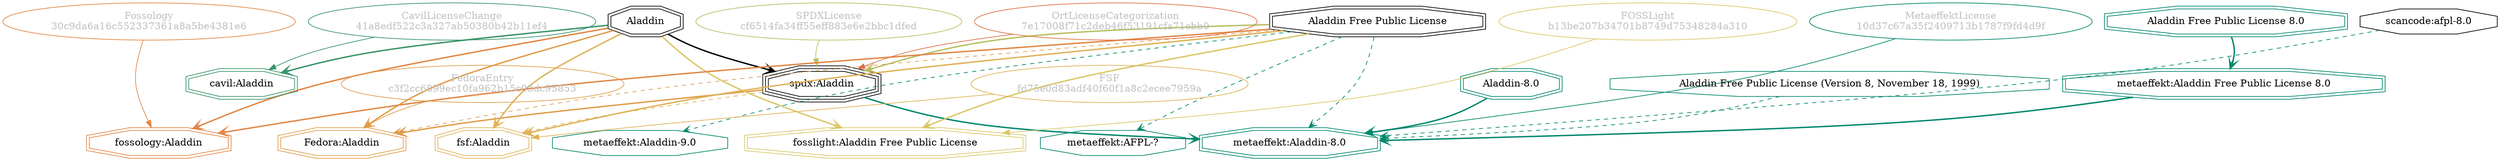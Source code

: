 strict digraph {
    node [shape=box];
    graph [splines=curved];
    269 [label="SPDXLicense\ncf6514fa34ff55eff883e6e2bbc1dfed"
        ,fontcolor=gray
        ,color="#b8bf62"
        ,fillcolor="beige;1"
        ,shape=ellipse];
    270 [label="spdx:Aladdin"
        ,shape=tripleoctagon];
    271 [label=Aladdin
        ,shape=doubleoctagon];
    272 [label="Aladdin Free Public License"
        ,shape=doubleoctagon];
    5875 [label="FedoraEntry\nc3f2cc6899ec10fa962b15c03dc95853"
         ,fontcolor=gray
         ,color="#e09d4b"
         ,fillcolor="beige;1"
         ,shape=ellipse];
    5876 [label="Fedora:Aladdin"
         ,color="#e09d4b"
         ,shape=doubleoctagon];
    10041 [label="FSF\nfd75e0d83adf40f60f1a8c2ecee7959a"
          ,fontcolor=gray
          ,color="#deb256"
          ,fillcolor="beige;1"
          ,shape=ellipse];
    10042 [label="fsf:Aladdin"
          ,color="#deb256"
          ,shape=doubleoctagon];
    11409 [label="scancode:afpl-8.0"
          ,shape=octagon];
    25972 [label="Fossology\n30c9da6a16c552337361a8a5be4381e6"
          ,fontcolor=gray
          ,color="#e18745"
          ,fillcolor="beige;1"
          ,shape=ellipse];
    25973 [label="fossology:Aladdin"
          ,color="#e18745"
          ,shape=doubleoctagon];
    28498 [label="OrtLicenseCategorization\n7e17008f71c2deb46f53191cfa71cbb0"
          ,fontcolor=gray
          ,color="#e06f45"
          ,fillcolor="beige;1"
          ,shape=ellipse];
    36339 [label="CavilLicenseChange\n41a8edf522c3a327ab50380b42b11ef4"
          ,fontcolor=gray
          ,color="#379469"
          ,fillcolor="beige;1"
          ,shape=ellipse];
    36340 [label="cavil:Aladdin"
          ,color="#379469"
          ,shape=doubleoctagon];
    38829 [label="metaeffekt:Aladdin-9.0"
          ,color="#00876c"
          ,shape=octagon];
    38838 [label="MetaeffektLicense\n10d37c67a35f2409713b1787f9fd4d9f"
          ,fontcolor=gray
          ,color="#00876c"
          ,fillcolor="beige;1"
          ,shape=ellipse];
    38839 [label="metaeffekt:Aladdin-8.0"
          ,color="#00876c"
          ,shape=doubleoctagon];
    38840 [label="Aladdin-8.0"
          ,color="#00876c"
          ,shape=doubleoctagon];
    38841 [label="metaeffekt:Aladdin Free Public License 8.0"
          ,color="#00876c"
          ,shape=doubleoctagon];
    38842 [label="Aladdin Free Public License 8.0"
          ,color="#00876c"
          ,shape=doubleoctagon];
    38843 [label="Aladdin Free Public License (Version 8, November 18, 1999)"
          ,color="#00876c"
          ,shape=octagon];
    38845 [label="metaeffekt:AFPL-?"
          ,color="#00876c"
          ,shape=octagon];
    51105 [label="FOSSLight\nb13be207b34701b8749d75348284a310"
          ,fontcolor=gray
          ,color="#dac767"
          ,fillcolor="beige;1"
          ,shape=ellipse];
    51106 [label="fosslight:Aladdin Free Public License"
          ,color="#dac767"
          ,shape=doubleoctagon];
    269 -> 270 [weight=0.5
               ,color="#b8bf62"];
    270 -> 5876 [style=bold
                ,arrowhead=vee
                ,weight=0.7
                ,color="#e09d4b"];
    270 -> 10042 [style=dashed
                 ,arrowhead=vee
                 ,weight=0.5
                 ,color="#deb256"];
    270 -> 38839 [style=bold
                 ,arrowhead=vee
                 ,weight=0.7
                 ,color="#00876c"];
    271 -> 270 [style=bold
               ,arrowhead=vee
               ,weight=0.7];
    271 -> 5876 [style=bold
                ,arrowhead=vee
                ,weight=0.7
                ,color="#e09d4b"];
    271 -> 10042 [style=bold
                 ,arrowhead=vee
                 ,weight=0.7
                 ,color="#deb256"];
    271 -> 25973 [style=bold
                 ,arrowhead=vee
                 ,weight=0.7
                 ,color="#e18745"];
    271 -> 36340 [style=bold
                 ,arrowhead=vee
                 ,weight=0.7
                 ,color="#379469"];
    271 -> 36340 [style=bold
                 ,arrowhead=vee
                 ,weight=0.7
                 ,color="#379469"];
    271 -> 51106 [style=bold
                 ,arrowhead=vee
                 ,weight=0.7
                 ,color="#dac767"];
    272 -> 270 [style=bold
               ,arrowhead=vee
               ,weight=0.7
               ,color="#b8bf62"];
    272 -> 5876 [style=dashed
                ,arrowhead=vee
                ,weight=0.5
                ,color="#e09d4b"];
    272 -> 10042 [style=bold
                 ,arrowhead=vee
                 ,weight=0.7
                 ,color="#deb256"];
    272 -> 25973 [style=bold
                 ,arrowhead=vee
                 ,weight=0.7
                 ,color="#e18745"];
    272 -> 38829 [style=dashed
                 ,arrowhead=vee
                 ,weight=0.5
                 ,color="#00876c"];
    272 -> 38839 [style=dashed
                 ,arrowhead=vee
                 ,weight=0.5
                 ,color="#00876c"];
    272 -> 38845 [style=dashed
                 ,arrowhead=vee
                 ,weight=0.5
                 ,color="#00876c"];
    272 -> 51106 [style=bold
                 ,arrowhead=vee
                 ,weight=0.7
                 ,color="#dac767"];
    5875 -> 5876 [weight=0.5
                 ,color="#e09d4b"];
    10041 -> 10042 [weight=0.5
                   ,color="#deb256"];
    11409 -> 38839 [style=dashed
                   ,arrowhead=vee
                   ,weight=0.5
                   ,color="#00876c"];
    25972 -> 25973 [weight=0.5
                   ,color="#e18745"];
    28498 -> 270 [weight=0.5
                 ,color="#e06f45"];
    36339 -> 36340 [weight=0.5
                   ,color="#379469"];
    38838 -> 38839 [weight=0.5
                   ,color="#00876c"];
    38840 -> 38839 [style=bold
                   ,arrowhead=vee
                   ,weight=0.7
                   ,color="#00876c"];
    38841 -> 38839 [style=bold
                   ,arrowhead=vee
                   ,weight=0.7
                   ,color="#00876c"];
    38842 -> 38841 [style=bold
                   ,arrowhead=vee
                   ,weight=0.7
                   ,color="#00876c"];
    38843 -> 38839 [style=dashed
                   ,arrowhead=vee
                   ,weight=0.5
                   ,color="#00876c"];
    51105 -> 51106 [weight=0.5
                   ,color="#dac767"];
}
